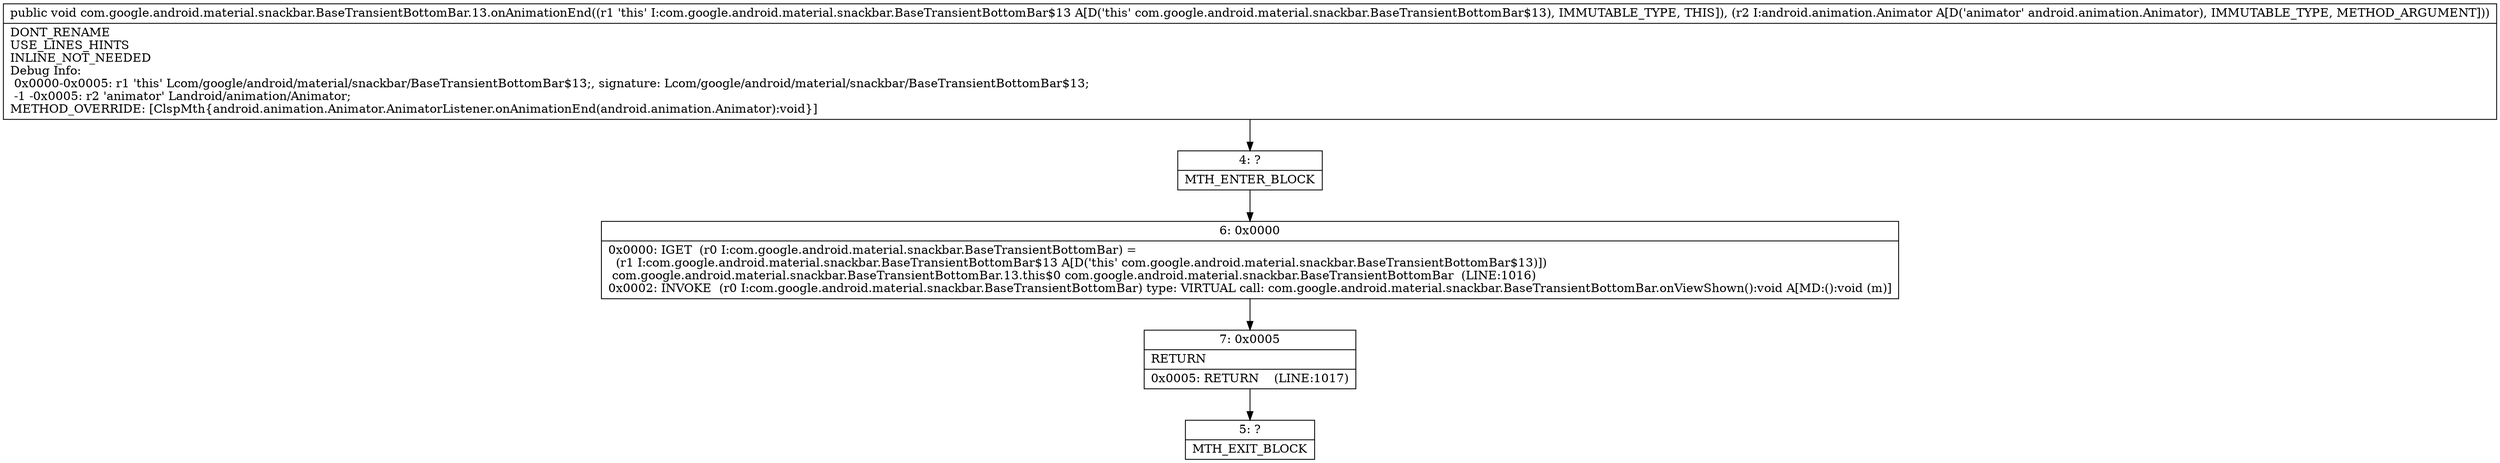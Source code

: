 digraph "CFG forcom.google.android.material.snackbar.BaseTransientBottomBar.13.onAnimationEnd(Landroid\/animation\/Animator;)V" {
Node_4 [shape=record,label="{4\:\ ?|MTH_ENTER_BLOCK\l}"];
Node_6 [shape=record,label="{6\:\ 0x0000|0x0000: IGET  (r0 I:com.google.android.material.snackbar.BaseTransientBottomBar) = \l  (r1 I:com.google.android.material.snackbar.BaseTransientBottomBar$13 A[D('this' com.google.android.material.snackbar.BaseTransientBottomBar$13)])\l com.google.android.material.snackbar.BaseTransientBottomBar.13.this$0 com.google.android.material.snackbar.BaseTransientBottomBar  (LINE:1016)\l0x0002: INVOKE  (r0 I:com.google.android.material.snackbar.BaseTransientBottomBar) type: VIRTUAL call: com.google.android.material.snackbar.BaseTransientBottomBar.onViewShown():void A[MD:():void (m)]\l}"];
Node_7 [shape=record,label="{7\:\ 0x0005|RETURN\l|0x0005: RETURN    (LINE:1017)\l}"];
Node_5 [shape=record,label="{5\:\ ?|MTH_EXIT_BLOCK\l}"];
MethodNode[shape=record,label="{public void com.google.android.material.snackbar.BaseTransientBottomBar.13.onAnimationEnd((r1 'this' I:com.google.android.material.snackbar.BaseTransientBottomBar$13 A[D('this' com.google.android.material.snackbar.BaseTransientBottomBar$13), IMMUTABLE_TYPE, THIS]), (r2 I:android.animation.Animator A[D('animator' android.animation.Animator), IMMUTABLE_TYPE, METHOD_ARGUMENT]))  | DONT_RENAME\lUSE_LINES_HINTS\lINLINE_NOT_NEEDED\lDebug Info:\l  0x0000\-0x0005: r1 'this' Lcom\/google\/android\/material\/snackbar\/BaseTransientBottomBar$13;, signature: Lcom\/google\/android\/material\/snackbar\/BaseTransientBottomBar$13;\l  \-1 \-0x0005: r2 'animator' Landroid\/animation\/Animator;\lMETHOD_OVERRIDE: [ClspMth\{android.animation.Animator.AnimatorListener.onAnimationEnd(android.animation.Animator):void\}]\l}"];
MethodNode -> Node_4;Node_4 -> Node_6;
Node_6 -> Node_7;
Node_7 -> Node_5;
}

